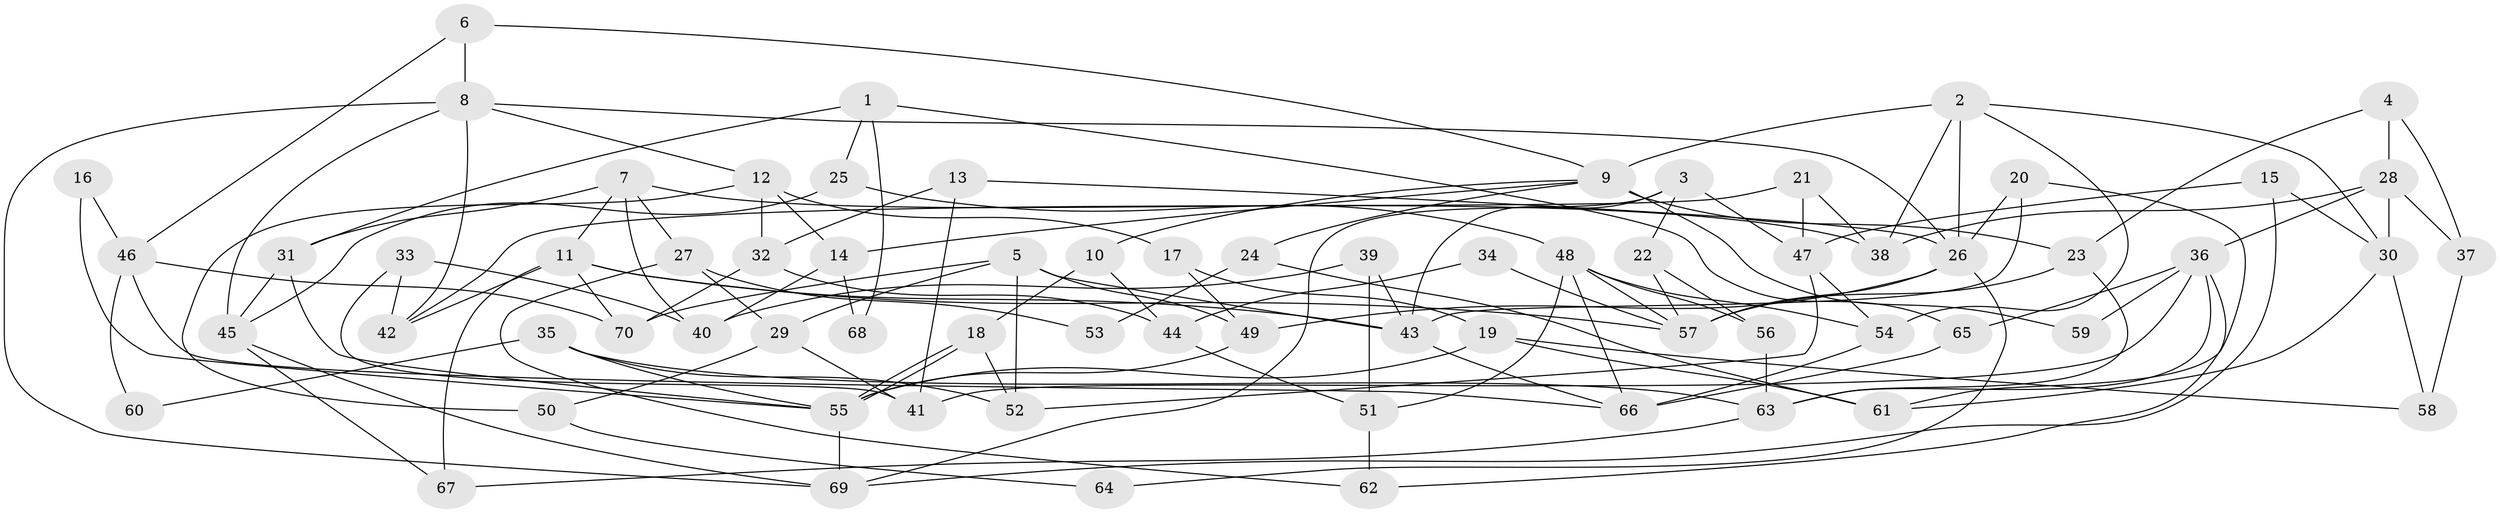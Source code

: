 // coarse degree distribution, {8: 0.22727272727272727, 4: 0.09090909090909091, 14: 0.045454545454545456, 6: 0.045454545454545456, 7: 0.18181818181818182, 10: 0.045454545454545456, 9: 0.045454545454545456, 3: 0.09090909090909091, 5: 0.22727272727272727}
// Generated by graph-tools (version 1.1) at 2025/50/03/04/25 22:50:53]
// undirected, 70 vertices, 140 edges
graph export_dot {
  node [color=gray90,style=filled];
  1;
  2;
  3;
  4;
  5;
  6;
  7;
  8;
  9;
  10;
  11;
  12;
  13;
  14;
  15;
  16;
  17;
  18;
  19;
  20;
  21;
  22;
  23;
  24;
  25;
  26;
  27;
  28;
  29;
  30;
  31;
  32;
  33;
  34;
  35;
  36;
  37;
  38;
  39;
  40;
  41;
  42;
  43;
  44;
  45;
  46;
  47;
  48;
  49;
  50;
  51;
  52;
  53;
  54;
  55;
  56;
  57;
  58;
  59;
  60;
  61;
  62;
  63;
  64;
  65;
  66;
  67;
  68;
  69;
  70;
  1 -- 65;
  1 -- 25;
  1 -- 31;
  1 -- 68;
  2 -- 38;
  2 -- 9;
  2 -- 26;
  2 -- 30;
  2 -- 54;
  3 -- 69;
  3 -- 47;
  3 -- 22;
  3 -- 43;
  4 -- 28;
  4 -- 23;
  4 -- 37;
  5 -- 70;
  5 -- 43;
  5 -- 29;
  5 -- 49;
  5 -- 52;
  6 -- 9;
  6 -- 8;
  6 -- 46;
  7 -- 31;
  7 -- 11;
  7 -- 27;
  7 -- 38;
  7 -- 40;
  8 -- 42;
  8 -- 69;
  8 -- 12;
  8 -- 26;
  8 -- 45;
  9 -- 14;
  9 -- 23;
  9 -- 10;
  9 -- 24;
  9 -- 59;
  10 -- 18;
  10 -- 44;
  11 -- 70;
  11 -- 67;
  11 -- 42;
  11 -- 43;
  11 -- 57;
  12 -- 17;
  12 -- 14;
  12 -- 32;
  12 -- 50;
  13 -- 26;
  13 -- 32;
  13 -- 41;
  14 -- 40;
  14 -- 68;
  15 -- 69;
  15 -- 30;
  15 -- 47;
  16 -- 46;
  16 -- 55;
  17 -- 19;
  17 -- 49;
  18 -- 55;
  18 -- 55;
  18 -- 52;
  19 -- 55;
  19 -- 61;
  19 -- 58;
  20 -- 43;
  20 -- 26;
  20 -- 61;
  21 -- 47;
  21 -- 38;
  21 -- 42;
  22 -- 57;
  22 -- 56;
  23 -- 57;
  23 -- 63;
  24 -- 61;
  24 -- 53;
  25 -- 45;
  25 -- 48;
  26 -- 49;
  26 -- 57;
  26 -- 64;
  27 -- 29;
  27 -- 53;
  27 -- 62;
  28 -- 36;
  28 -- 30;
  28 -- 37;
  28 -- 38;
  29 -- 41;
  29 -- 50;
  30 -- 58;
  30 -- 61;
  31 -- 55;
  31 -- 45;
  32 -- 44;
  32 -- 70;
  33 -- 40;
  33 -- 42;
  33 -- 41;
  34 -- 57;
  34 -- 44;
  35 -- 55;
  35 -- 52;
  35 -- 60;
  35 -- 63;
  36 -- 41;
  36 -- 63;
  36 -- 59;
  36 -- 62;
  36 -- 65;
  37 -- 58;
  39 -- 51;
  39 -- 43;
  39 -- 40;
  43 -- 66;
  44 -- 51;
  45 -- 67;
  45 -- 69;
  46 -- 66;
  46 -- 60;
  46 -- 70;
  47 -- 54;
  47 -- 52;
  48 -- 66;
  48 -- 57;
  48 -- 51;
  48 -- 54;
  48 -- 56;
  49 -- 55;
  50 -- 64;
  51 -- 62;
  54 -- 66;
  55 -- 69;
  56 -- 63;
  63 -- 67;
  65 -- 66;
}
